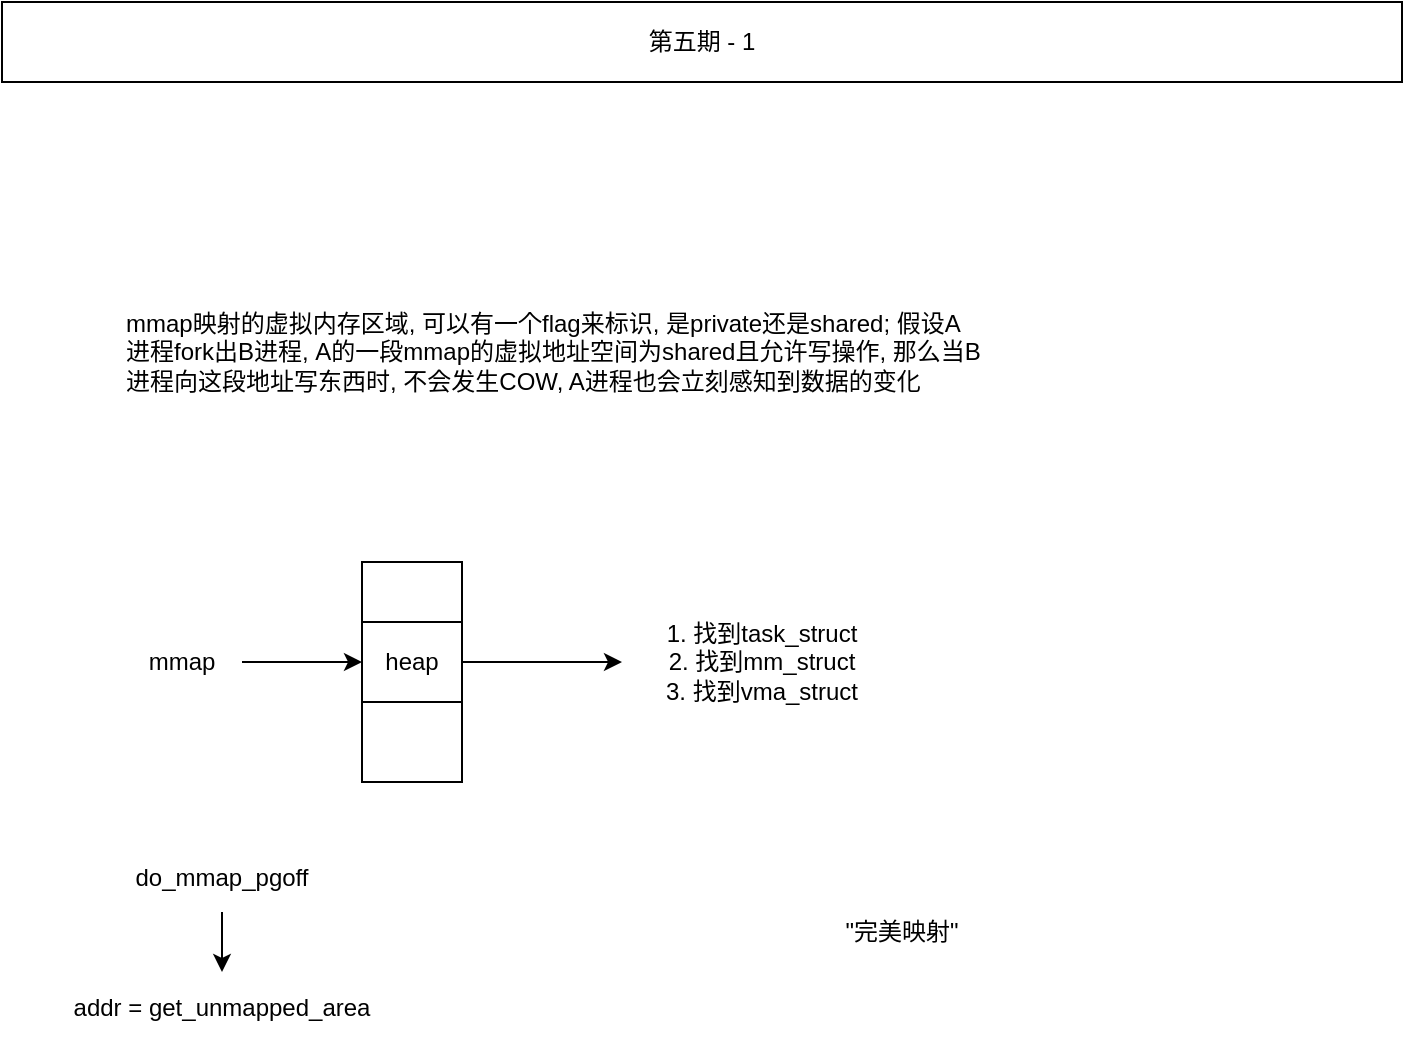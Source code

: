 <mxfile version="20.7.4" type="github">
  <diagram id="aM-VMgyS2Gse-5csakIg" name="第 1 页">
    <mxGraphModel dx="794" dy="470" grid="1" gridSize="10" guides="1" tooltips="1" connect="1" arrows="1" fold="1" page="1" pageScale="1" pageWidth="827" pageHeight="1169" math="0" shadow="0">
      <root>
        <mxCell id="0" />
        <mxCell id="1" parent="0" />
        <mxCell id="voY9_TvvjWLjzHpBswRU-1" value="第五期 - 1" style="rounded=0;whiteSpace=wrap;html=1;" parent="1" vertex="1">
          <mxGeometry x="90" y="140" width="700" height="40" as="geometry" />
        </mxCell>
        <mxCell id="voY9_TvvjWLjzHpBswRU-2" value="mmap映射的虚拟内存区域, 可以有一个flag来标识, 是private还是shared; 假设A进程fork出B进程, A的一段mmap的虚拟地址空间为shared且允许写操作, 那么当B进程向这段地址写东西时, 不会发生COW, A进程也会立刻感知到数据的变化" style="text;html=1;strokeColor=none;fillColor=none;align=left;verticalAlign=middle;whiteSpace=wrap;rounded=0;" parent="1" vertex="1">
          <mxGeometry x="150" y="270" width="430" height="90" as="geometry" />
        </mxCell>
        <mxCell id="voY9_TvvjWLjzHpBswRU-8" style="edgeStyle=orthogonalEdgeStyle;rounded=0;orthogonalLoop=1;jettySize=auto;html=1;" parent="1" source="voY9_TvvjWLjzHpBswRU-3" target="voY9_TvvjWLjzHpBswRU-6" edge="1">
          <mxGeometry relative="1" as="geometry" />
        </mxCell>
        <mxCell id="voY9_TvvjWLjzHpBswRU-3" value="mmap" style="text;html=1;strokeColor=none;fillColor=none;align=center;verticalAlign=middle;whiteSpace=wrap;rounded=0;" parent="1" vertex="1">
          <mxGeometry x="150" y="455" width="60" height="30" as="geometry" />
        </mxCell>
        <mxCell id="voY9_TvvjWLjzHpBswRU-4" value="" style="rounded=0;whiteSpace=wrap;html=1;" parent="1" vertex="1">
          <mxGeometry x="270" y="420" width="50" height="110" as="geometry" />
        </mxCell>
        <mxCell id="voY9_TvvjWLjzHpBswRU-9" style="edgeStyle=orthogonalEdgeStyle;rounded=0;orthogonalLoop=1;jettySize=auto;html=1;" parent="1" source="voY9_TvvjWLjzHpBswRU-6" target="voY9_TvvjWLjzHpBswRU-7" edge="1">
          <mxGeometry relative="1" as="geometry" />
        </mxCell>
        <mxCell id="voY9_TvvjWLjzHpBswRU-6" value="heap" style="rounded=0;whiteSpace=wrap;html=1;" parent="1" vertex="1">
          <mxGeometry x="270" y="450" width="50" height="40" as="geometry" />
        </mxCell>
        <mxCell id="voY9_TvvjWLjzHpBswRU-7" value="1. 找到task_struct&lt;br&gt;2. 找到mm_struct&lt;br&gt;3. 找到vma_struct" style="text;html=1;strokeColor=none;fillColor=none;align=center;verticalAlign=middle;whiteSpace=wrap;rounded=0;" parent="1" vertex="1">
          <mxGeometry x="400" y="440" width="140" height="60" as="geometry" />
        </mxCell>
        <mxCell id="lAINseM6U_MawTdIW6Go-8" value="" style="edgeStyle=orthogonalEdgeStyle;rounded=0;orthogonalLoop=1;jettySize=auto;html=1;" parent="1" source="lAINseM6U_MawTdIW6Go-6" target="lAINseM6U_MawTdIW6Go-7" edge="1">
          <mxGeometry relative="1" as="geometry" />
        </mxCell>
        <mxCell id="lAINseM6U_MawTdIW6Go-6" value="do_mmap_pgoff" style="text;html=1;strokeColor=none;fillColor=none;align=center;verticalAlign=middle;whiteSpace=wrap;rounded=0;" parent="1" vertex="1">
          <mxGeometry x="140" y="560" width="120" height="35" as="geometry" />
        </mxCell>
        <mxCell id="lAINseM6U_MawTdIW6Go-7" value="addr = get_unmapped_area" style="text;html=1;strokeColor=none;fillColor=none;align=center;verticalAlign=middle;whiteSpace=wrap;rounded=0;" parent="1" vertex="1">
          <mxGeometry x="115" y="625" width="170" height="35" as="geometry" />
        </mxCell>
        <mxCell id="17V4-5qQpgx5_O8vqi2X-3" value="&quot;完美映射&quot;" style="text;html=1;strokeColor=none;fillColor=none;align=center;verticalAlign=middle;whiteSpace=wrap;rounded=0;" vertex="1" parent="1">
          <mxGeometry x="510" y="590" width="60" height="30" as="geometry" />
        </mxCell>
      </root>
    </mxGraphModel>
  </diagram>
</mxfile>
